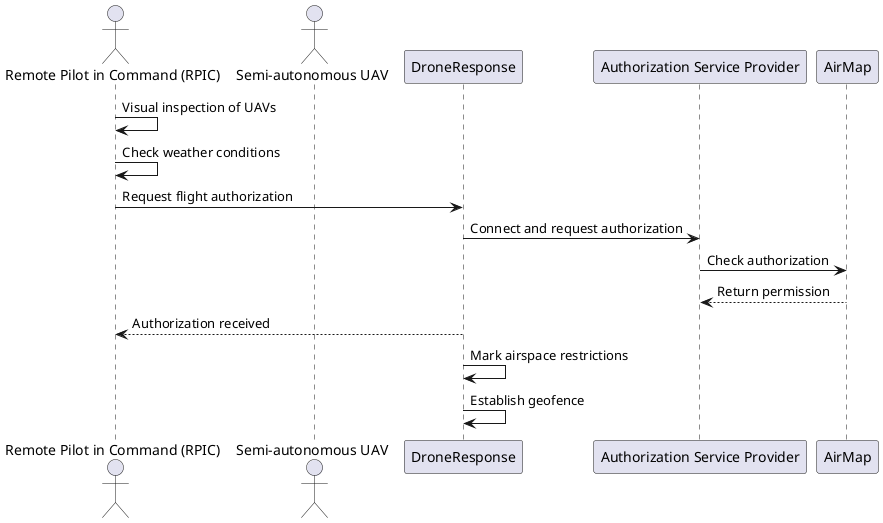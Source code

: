 @startuml FlightAuthorizationFromAviationRegulators

actor "Remote Pilot in Command (RPIC)" as RPIC
actor "Semi-autonomous UAV" as UAV
participant DroneResponse
participant "Authorization Service Provider" as ASP
participant "AirMap" as AirMap

RPIC -> RPIC: Visual inspection of UAVs
RPIC -> RPIC: Check weather conditions
RPIC -> DroneResponse: Request flight authorization
DroneResponse -> ASP: Connect and request authorization
ASP -> AirMap: Check authorization
AirMap --> ASP: Return permission
DroneResponse --> RPIC: Authorization received
DroneResponse -> DroneResponse: Mark airspace restrictions
DroneResponse -> DroneResponse: Establish geofence

@enduml
